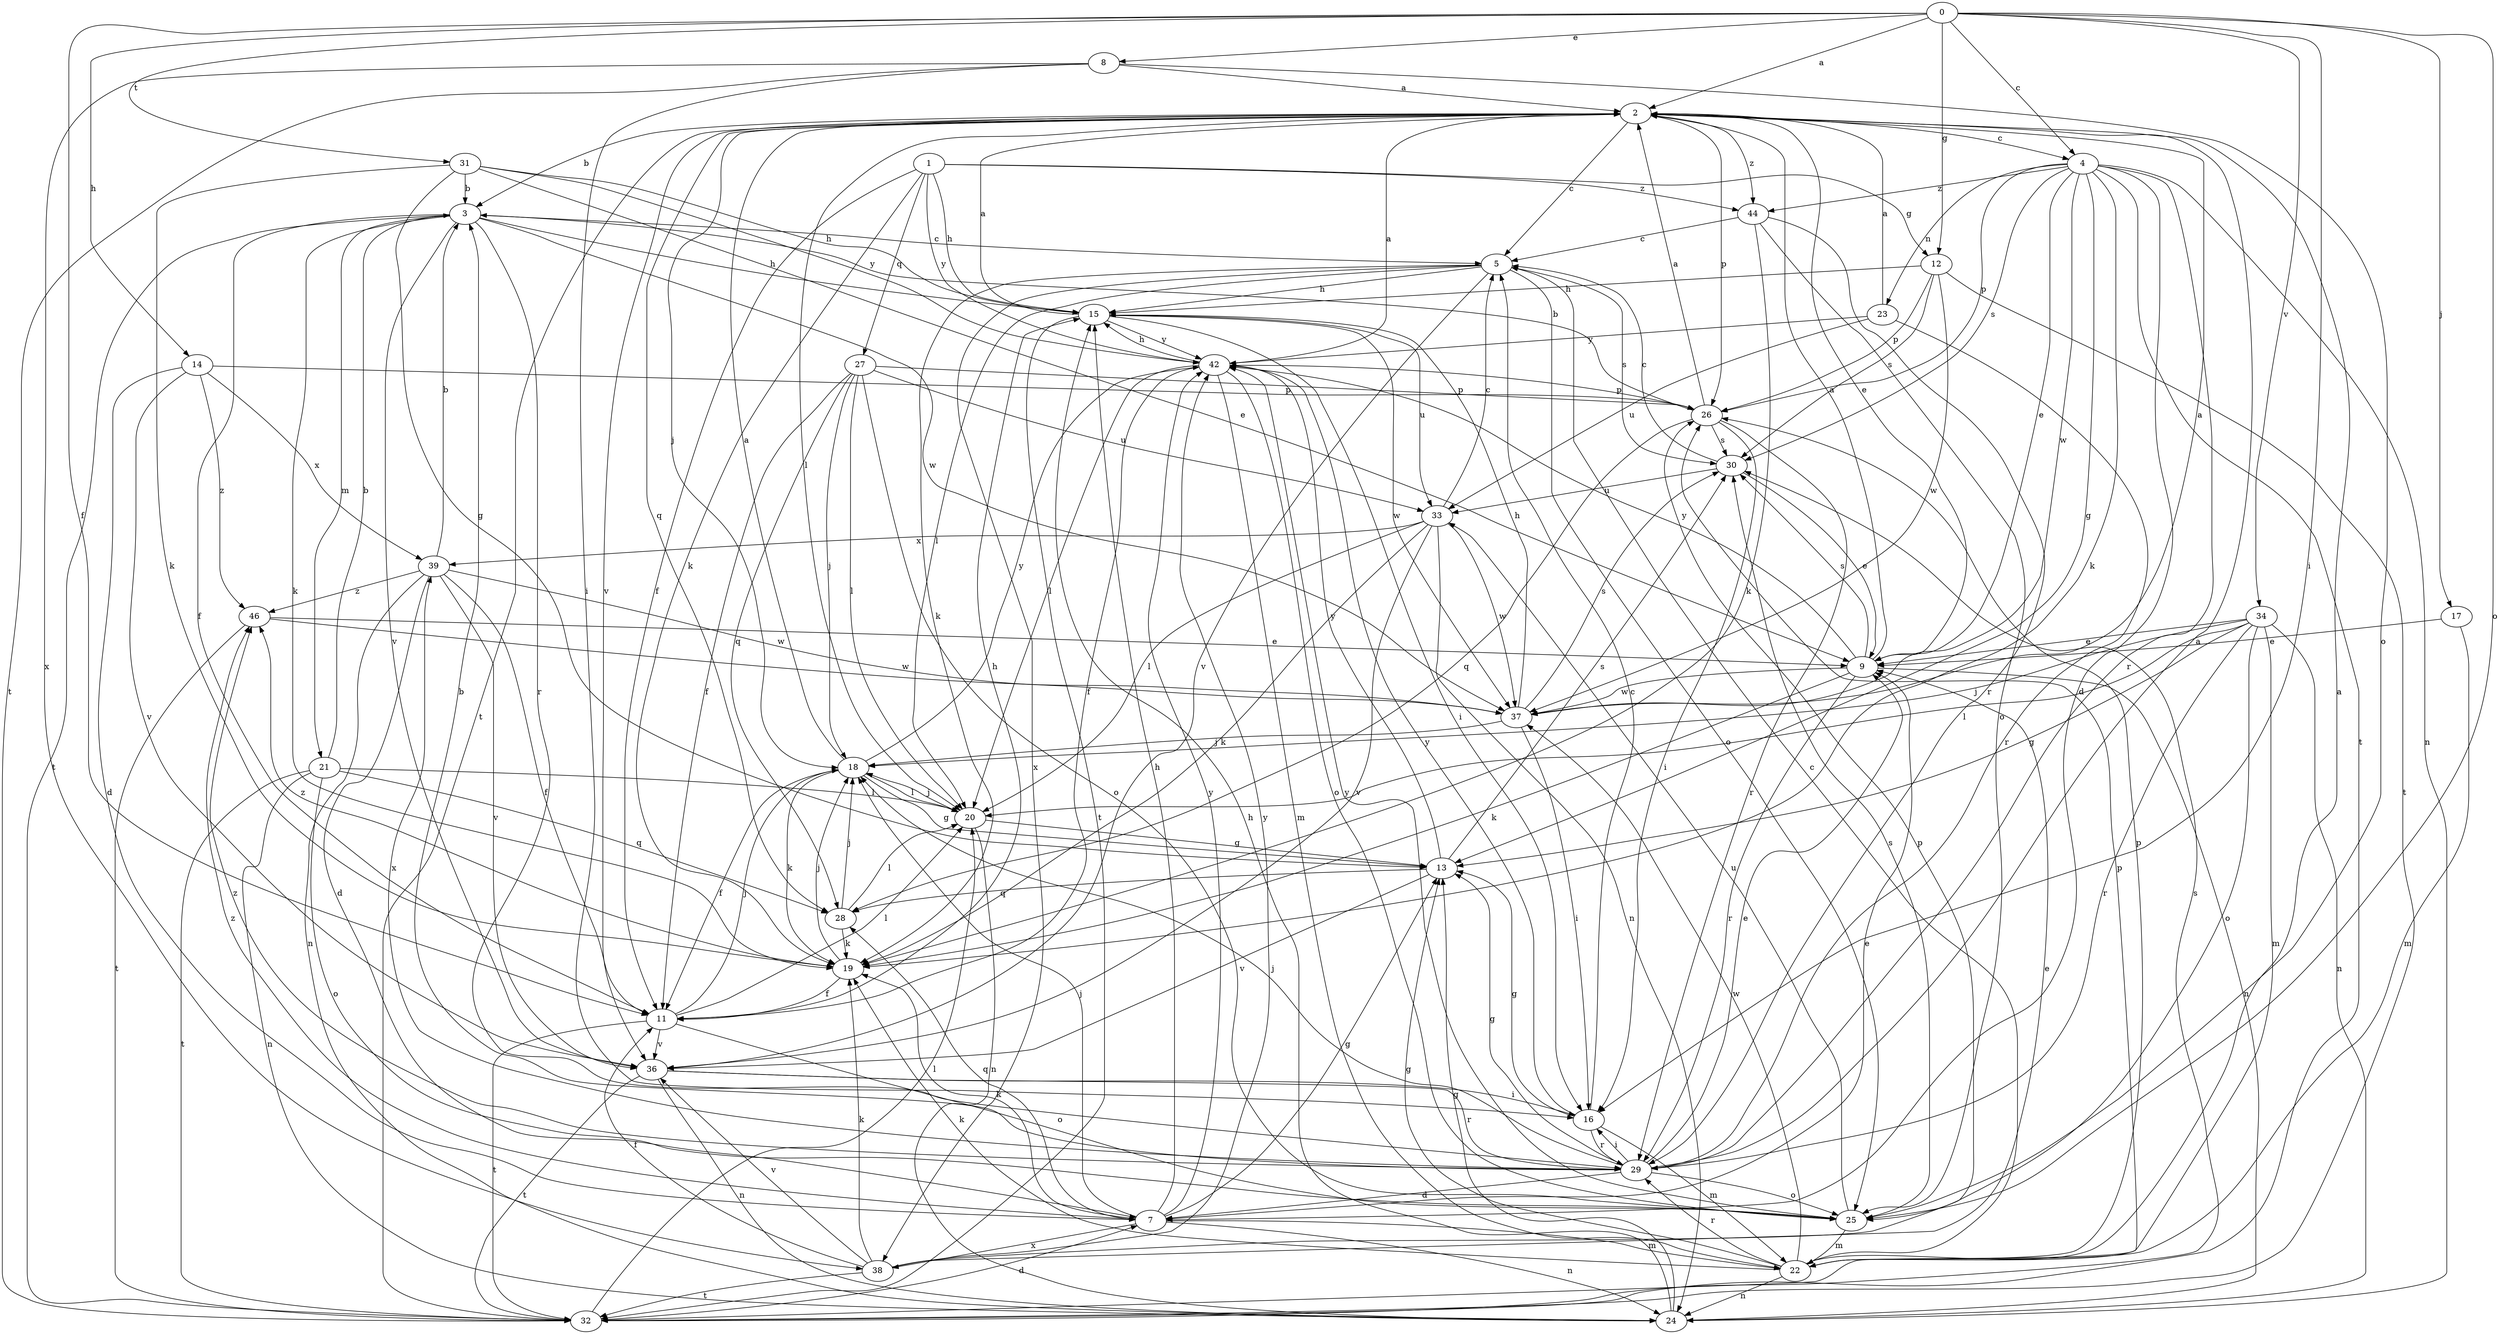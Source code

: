 strict digraph  {
0;
1;
2;
3;
4;
5;
7;
8;
9;
11;
12;
13;
14;
15;
16;
17;
18;
19;
20;
21;
22;
23;
24;
25;
26;
27;
28;
29;
30;
31;
32;
33;
34;
36;
37;
38;
39;
42;
44;
46;
0 -> 2  [label=a];
0 -> 4  [label=c];
0 -> 8  [label=e];
0 -> 11  [label=f];
0 -> 12  [label=g];
0 -> 14  [label=h];
0 -> 16  [label=i];
0 -> 17  [label=j];
0 -> 25  [label=o];
0 -> 31  [label=t];
0 -> 34  [label=v];
1 -> 11  [label=f];
1 -> 12  [label=g];
1 -> 15  [label=h];
1 -> 19  [label=k];
1 -> 27  [label=q];
1 -> 42  [label=y];
1 -> 44  [label=z];
2 -> 3  [label=b];
2 -> 4  [label=c];
2 -> 5  [label=c];
2 -> 9  [label=e];
2 -> 18  [label=j];
2 -> 20  [label=l];
2 -> 26  [label=p];
2 -> 28  [label=q];
2 -> 32  [label=t];
2 -> 36  [label=v];
2 -> 44  [label=z];
3 -> 5  [label=c];
3 -> 11  [label=f];
3 -> 15  [label=h];
3 -> 19  [label=k];
3 -> 21  [label=m];
3 -> 29  [label=r];
3 -> 32  [label=t];
3 -> 36  [label=v];
3 -> 37  [label=w];
4 -> 7  [label=d];
4 -> 9  [label=e];
4 -> 13  [label=g];
4 -> 19  [label=k];
4 -> 23  [label=n];
4 -> 24  [label=n];
4 -> 26  [label=p];
4 -> 29  [label=r];
4 -> 30  [label=s];
4 -> 32  [label=t];
4 -> 37  [label=w];
4 -> 44  [label=z];
5 -> 15  [label=h];
5 -> 19  [label=k];
5 -> 20  [label=l];
5 -> 25  [label=o];
5 -> 30  [label=s];
5 -> 36  [label=v];
5 -> 38  [label=x];
7 -> 9  [label=e];
7 -> 13  [label=g];
7 -> 15  [label=h];
7 -> 18  [label=j];
7 -> 19  [label=k];
7 -> 22  [label=m];
7 -> 24  [label=n];
7 -> 28  [label=q];
7 -> 38  [label=x];
7 -> 42  [label=y];
7 -> 46  [label=z];
8 -> 2  [label=a];
8 -> 16  [label=i];
8 -> 25  [label=o];
8 -> 32  [label=t];
8 -> 38  [label=x];
9 -> 2  [label=a];
9 -> 19  [label=k];
9 -> 24  [label=n];
9 -> 29  [label=r];
9 -> 30  [label=s];
9 -> 37  [label=w];
9 -> 42  [label=y];
11 -> 15  [label=h];
11 -> 18  [label=j];
11 -> 20  [label=l];
11 -> 25  [label=o];
11 -> 32  [label=t];
11 -> 36  [label=v];
12 -> 15  [label=h];
12 -> 26  [label=p];
12 -> 30  [label=s];
12 -> 32  [label=t];
12 -> 37  [label=w];
13 -> 28  [label=q];
13 -> 30  [label=s];
13 -> 36  [label=v];
13 -> 42  [label=y];
14 -> 7  [label=d];
14 -> 26  [label=p];
14 -> 36  [label=v];
14 -> 39  [label=x];
14 -> 46  [label=z];
15 -> 2  [label=a];
15 -> 16  [label=i];
15 -> 32  [label=t];
15 -> 33  [label=u];
15 -> 37  [label=w];
15 -> 42  [label=y];
16 -> 5  [label=c];
16 -> 13  [label=g];
16 -> 22  [label=m];
16 -> 29  [label=r];
16 -> 42  [label=y];
17 -> 9  [label=e];
17 -> 22  [label=m];
18 -> 2  [label=a];
18 -> 11  [label=f];
18 -> 13  [label=g];
18 -> 19  [label=k];
18 -> 20  [label=l];
18 -> 42  [label=y];
19 -> 11  [label=f];
19 -> 18  [label=j];
19 -> 46  [label=z];
20 -> 13  [label=g];
20 -> 18  [label=j];
20 -> 24  [label=n];
21 -> 3  [label=b];
21 -> 20  [label=l];
21 -> 24  [label=n];
21 -> 25  [label=o];
21 -> 28  [label=q];
21 -> 32  [label=t];
22 -> 2  [label=a];
22 -> 5  [label=c];
22 -> 13  [label=g];
22 -> 19  [label=k];
22 -> 24  [label=n];
22 -> 26  [label=p];
22 -> 29  [label=r];
22 -> 37  [label=w];
23 -> 2  [label=a];
23 -> 29  [label=r];
23 -> 33  [label=u];
23 -> 42  [label=y];
24 -> 13  [label=g];
24 -> 15  [label=h];
25 -> 22  [label=m];
25 -> 30  [label=s];
25 -> 33  [label=u];
25 -> 42  [label=y];
26 -> 2  [label=a];
26 -> 3  [label=b];
26 -> 16  [label=i];
26 -> 28  [label=q];
26 -> 29  [label=r];
26 -> 30  [label=s];
27 -> 11  [label=f];
27 -> 18  [label=j];
27 -> 20  [label=l];
27 -> 25  [label=o];
27 -> 26  [label=p];
27 -> 28  [label=q];
27 -> 33  [label=u];
28 -> 18  [label=j];
28 -> 19  [label=k];
28 -> 20  [label=l];
29 -> 2  [label=a];
29 -> 3  [label=b];
29 -> 7  [label=d];
29 -> 9  [label=e];
29 -> 13  [label=g];
29 -> 16  [label=i];
29 -> 18  [label=j];
29 -> 25  [label=o];
29 -> 39  [label=x];
29 -> 46  [label=z];
30 -> 5  [label=c];
30 -> 9  [label=e];
30 -> 33  [label=u];
31 -> 3  [label=b];
31 -> 9  [label=e];
31 -> 13  [label=g];
31 -> 15  [label=h];
31 -> 19  [label=k];
31 -> 42  [label=y];
32 -> 7  [label=d];
32 -> 20  [label=l];
32 -> 26  [label=p];
32 -> 30  [label=s];
33 -> 5  [label=c];
33 -> 19  [label=k];
33 -> 20  [label=l];
33 -> 24  [label=n];
33 -> 36  [label=v];
33 -> 37  [label=w];
33 -> 39  [label=x];
34 -> 9  [label=e];
34 -> 13  [label=g];
34 -> 18  [label=j];
34 -> 20  [label=l];
34 -> 22  [label=m];
34 -> 24  [label=n];
34 -> 25  [label=o];
34 -> 29  [label=r];
36 -> 16  [label=i];
36 -> 24  [label=n];
36 -> 29  [label=r];
36 -> 32  [label=t];
37 -> 2  [label=a];
37 -> 15  [label=h];
37 -> 16  [label=i];
37 -> 18  [label=j];
37 -> 30  [label=s];
38 -> 9  [label=e];
38 -> 11  [label=f];
38 -> 19  [label=k];
38 -> 26  [label=p];
38 -> 32  [label=t];
38 -> 36  [label=v];
38 -> 42  [label=y];
39 -> 3  [label=b];
39 -> 7  [label=d];
39 -> 11  [label=f];
39 -> 24  [label=n];
39 -> 36  [label=v];
39 -> 37  [label=w];
39 -> 46  [label=z];
42 -> 2  [label=a];
42 -> 11  [label=f];
42 -> 15  [label=h];
42 -> 20  [label=l];
42 -> 22  [label=m];
42 -> 25  [label=o];
42 -> 26  [label=p];
44 -> 5  [label=c];
44 -> 19  [label=k];
44 -> 25  [label=o];
44 -> 29  [label=r];
46 -> 9  [label=e];
46 -> 32  [label=t];
46 -> 37  [label=w];
}
